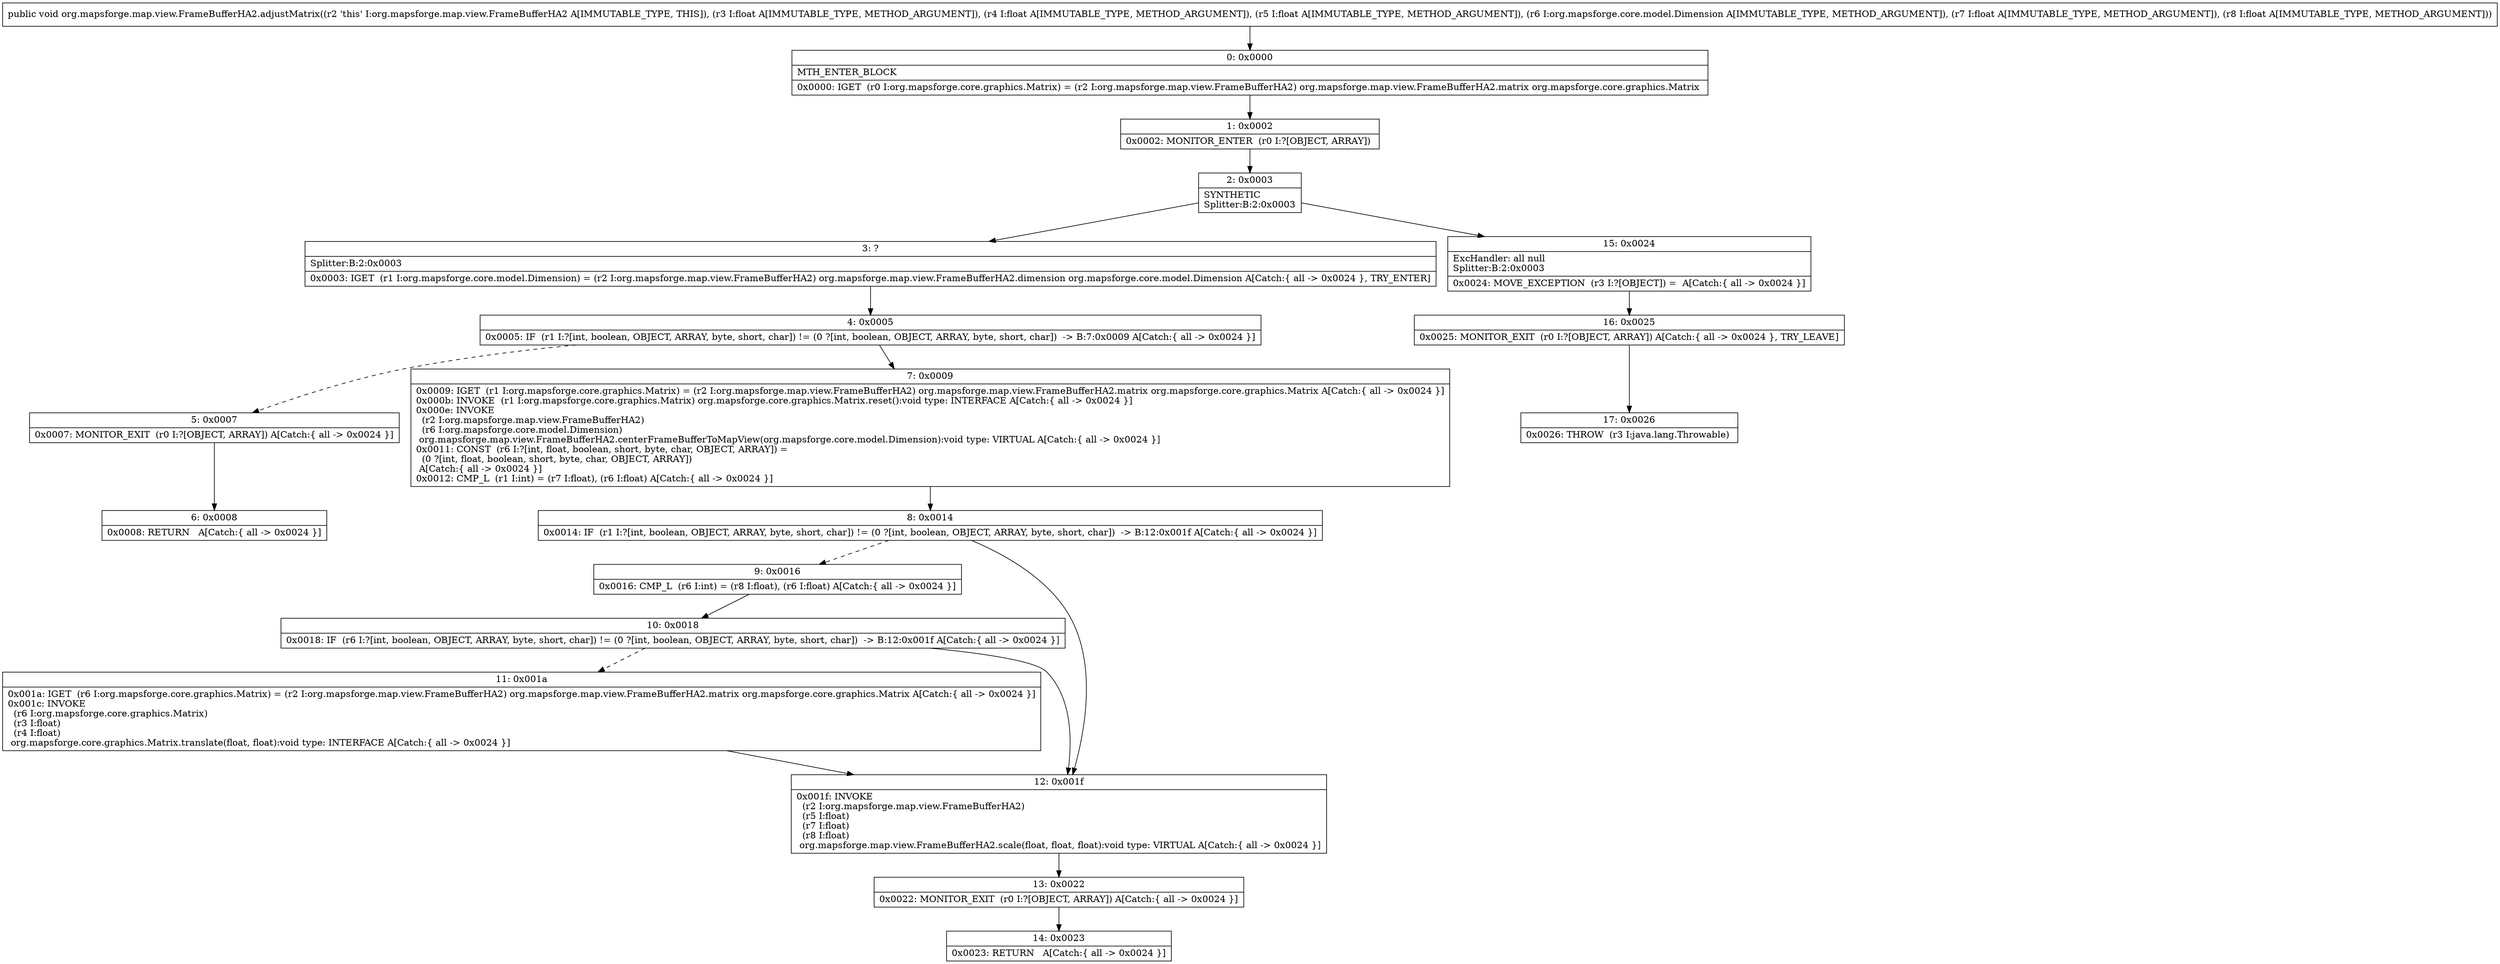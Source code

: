 digraph "CFG fororg.mapsforge.map.view.FrameBufferHA2.adjustMatrix(FFFLorg\/mapsforge\/core\/model\/Dimension;FF)V" {
Node_0 [shape=record,label="{0\:\ 0x0000|MTH_ENTER_BLOCK\l|0x0000: IGET  (r0 I:org.mapsforge.core.graphics.Matrix) = (r2 I:org.mapsforge.map.view.FrameBufferHA2) org.mapsforge.map.view.FrameBufferHA2.matrix org.mapsforge.core.graphics.Matrix \l}"];
Node_1 [shape=record,label="{1\:\ 0x0002|0x0002: MONITOR_ENTER  (r0 I:?[OBJECT, ARRAY]) \l}"];
Node_2 [shape=record,label="{2\:\ 0x0003|SYNTHETIC\lSplitter:B:2:0x0003\l}"];
Node_3 [shape=record,label="{3\:\ ?|Splitter:B:2:0x0003\l|0x0003: IGET  (r1 I:org.mapsforge.core.model.Dimension) = (r2 I:org.mapsforge.map.view.FrameBufferHA2) org.mapsforge.map.view.FrameBufferHA2.dimension org.mapsforge.core.model.Dimension A[Catch:\{ all \-\> 0x0024 \}, TRY_ENTER]\l}"];
Node_4 [shape=record,label="{4\:\ 0x0005|0x0005: IF  (r1 I:?[int, boolean, OBJECT, ARRAY, byte, short, char]) != (0 ?[int, boolean, OBJECT, ARRAY, byte, short, char])  \-\> B:7:0x0009 A[Catch:\{ all \-\> 0x0024 \}]\l}"];
Node_5 [shape=record,label="{5\:\ 0x0007|0x0007: MONITOR_EXIT  (r0 I:?[OBJECT, ARRAY]) A[Catch:\{ all \-\> 0x0024 \}]\l}"];
Node_6 [shape=record,label="{6\:\ 0x0008|0x0008: RETURN   A[Catch:\{ all \-\> 0x0024 \}]\l}"];
Node_7 [shape=record,label="{7\:\ 0x0009|0x0009: IGET  (r1 I:org.mapsforge.core.graphics.Matrix) = (r2 I:org.mapsforge.map.view.FrameBufferHA2) org.mapsforge.map.view.FrameBufferHA2.matrix org.mapsforge.core.graphics.Matrix A[Catch:\{ all \-\> 0x0024 \}]\l0x000b: INVOKE  (r1 I:org.mapsforge.core.graphics.Matrix) org.mapsforge.core.graphics.Matrix.reset():void type: INTERFACE A[Catch:\{ all \-\> 0x0024 \}]\l0x000e: INVOKE  \l  (r2 I:org.mapsforge.map.view.FrameBufferHA2)\l  (r6 I:org.mapsforge.core.model.Dimension)\l org.mapsforge.map.view.FrameBufferHA2.centerFrameBufferToMapView(org.mapsforge.core.model.Dimension):void type: VIRTUAL A[Catch:\{ all \-\> 0x0024 \}]\l0x0011: CONST  (r6 I:?[int, float, boolean, short, byte, char, OBJECT, ARRAY]) = \l  (0 ?[int, float, boolean, short, byte, char, OBJECT, ARRAY])\l A[Catch:\{ all \-\> 0x0024 \}]\l0x0012: CMP_L  (r1 I:int) = (r7 I:float), (r6 I:float) A[Catch:\{ all \-\> 0x0024 \}]\l}"];
Node_8 [shape=record,label="{8\:\ 0x0014|0x0014: IF  (r1 I:?[int, boolean, OBJECT, ARRAY, byte, short, char]) != (0 ?[int, boolean, OBJECT, ARRAY, byte, short, char])  \-\> B:12:0x001f A[Catch:\{ all \-\> 0x0024 \}]\l}"];
Node_9 [shape=record,label="{9\:\ 0x0016|0x0016: CMP_L  (r6 I:int) = (r8 I:float), (r6 I:float) A[Catch:\{ all \-\> 0x0024 \}]\l}"];
Node_10 [shape=record,label="{10\:\ 0x0018|0x0018: IF  (r6 I:?[int, boolean, OBJECT, ARRAY, byte, short, char]) != (0 ?[int, boolean, OBJECT, ARRAY, byte, short, char])  \-\> B:12:0x001f A[Catch:\{ all \-\> 0x0024 \}]\l}"];
Node_11 [shape=record,label="{11\:\ 0x001a|0x001a: IGET  (r6 I:org.mapsforge.core.graphics.Matrix) = (r2 I:org.mapsforge.map.view.FrameBufferHA2) org.mapsforge.map.view.FrameBufferHA2.matrix org.mapsforge.core.graphics.Matrix A[Catch:\{ all \-\> 0x0024 \}]\l0x001c: INVOKE  \l  (r6 I:org.mapsforge.core.graphics.Matrix)\l  (r3 I:float)\l  (r4 I:float)\l org.mapsforge.core.graphics.Matrix.translate(float, float):void type: INTERFACE A[Catch:\{ all \-\> 0x0024 \}]\l}"];
Node_12 [shape=record,label="{12\:\ 0x001f|0x001f: INVOKE  \l  (r2 I:org.mapsforge.map.view.FrameBufferHA2)\l  (r5 I:float)\l  (r7 I:float)\l  (r8 I:float)\l org.mapsforge.map.view.FrameBufferHA2.scale(float, float, float):void type: VIRTUAL A[Catch:\{ all \-\> 0x0024 \}]\l}"];
Node_13 [shape=record,label="{13\:\ 0x0022|0x0022: MONITOR_EXIT  (r0 I:?[OBJECT, ARRAY]) A[Catch:\{ all \-\> 0x0024 \}]\l}"];
Node_14 [shape=record,label="{14\:\ 0x0023|0x0023: RETURN   A[Catch:\{ all \-\> 0x0024 \}]\l}"];
Node_15 [shape=record,label="{15\:\ 0x0024|ExcHandler: all null\lSplitter:B:2:0x0003\l|0x0024: MOVE_EXCEPTION  (r3 I:?[OBJECT]) =  A[Catch:\{ all \-\> 0x0024 \}]\l}"];
Node_16 [shape=record,label="{16\:\ 0x0025|0x0025: MONITOR_EXIT  (r0 I:?[OBJECT, ARRAY]) A[Catch:\{ all \-\> 0x0024 \}, TRY_LEAVE]\l}"];
Node_17 [shape=record,label="{17\:\ 0x0026|0x0026: THROW  (r3 I:java.lang.Throwable) \l}"];
MethodNode[shape=record,label="{public void org.mapsforge.map.view.FrameBufferHA2.adjustMatrix((r2 'this' I:org.mapsforge.map.view.FrameBufferHA2 A[IMMUTABLE_TYPE, THIS]), (r3 I:float A[IMMUTABLE_TYPE, METHOD_ARGUMENT]), (r4 I:float A[IMMUTABLE_TYPE, METHOD_ARGUMENT]), (r5 I:float A[IMMUTABLE_TYPE, METHOD_ARGUMENT]), (r6 I:org.mapsforge.core.model.Dimension A[IMMUTABLE_TYPE, METHOD_ARGUMENT]), (r7 I:float A[IMMUTABLE_TYPE, METHOD_ARGUMENT]), (r8 I:float A[IMMUTABLE_TYPE, METHOD_ARGUMENT])) }"];
MethodNode -> Node_0;
Node_0 -> Node_1;
Node_1 -> Node_2;
Node_2 -> Node_3;
Node_2 -> Node_15;
Node_3 -> Node_4;
Node_4 -> Node_5[style=dashed];
Node_4 -> Node_7;
Node_5 -> Node_6;
Node_7 -> Node_8;
Node_8 -> Node_9[style=dashed];
Node_8 -> Node_12;
Node_9 -> Node_10;
Node_10 -> Node_11[style=dashed];
Node_10 -> Node_12;
Node_11 -> Node_12;
Node_12 -> Node_13;
Node_13 -> Node_14;
Node_15 -> Node_16;
Node_16 -> Node_17;
}

